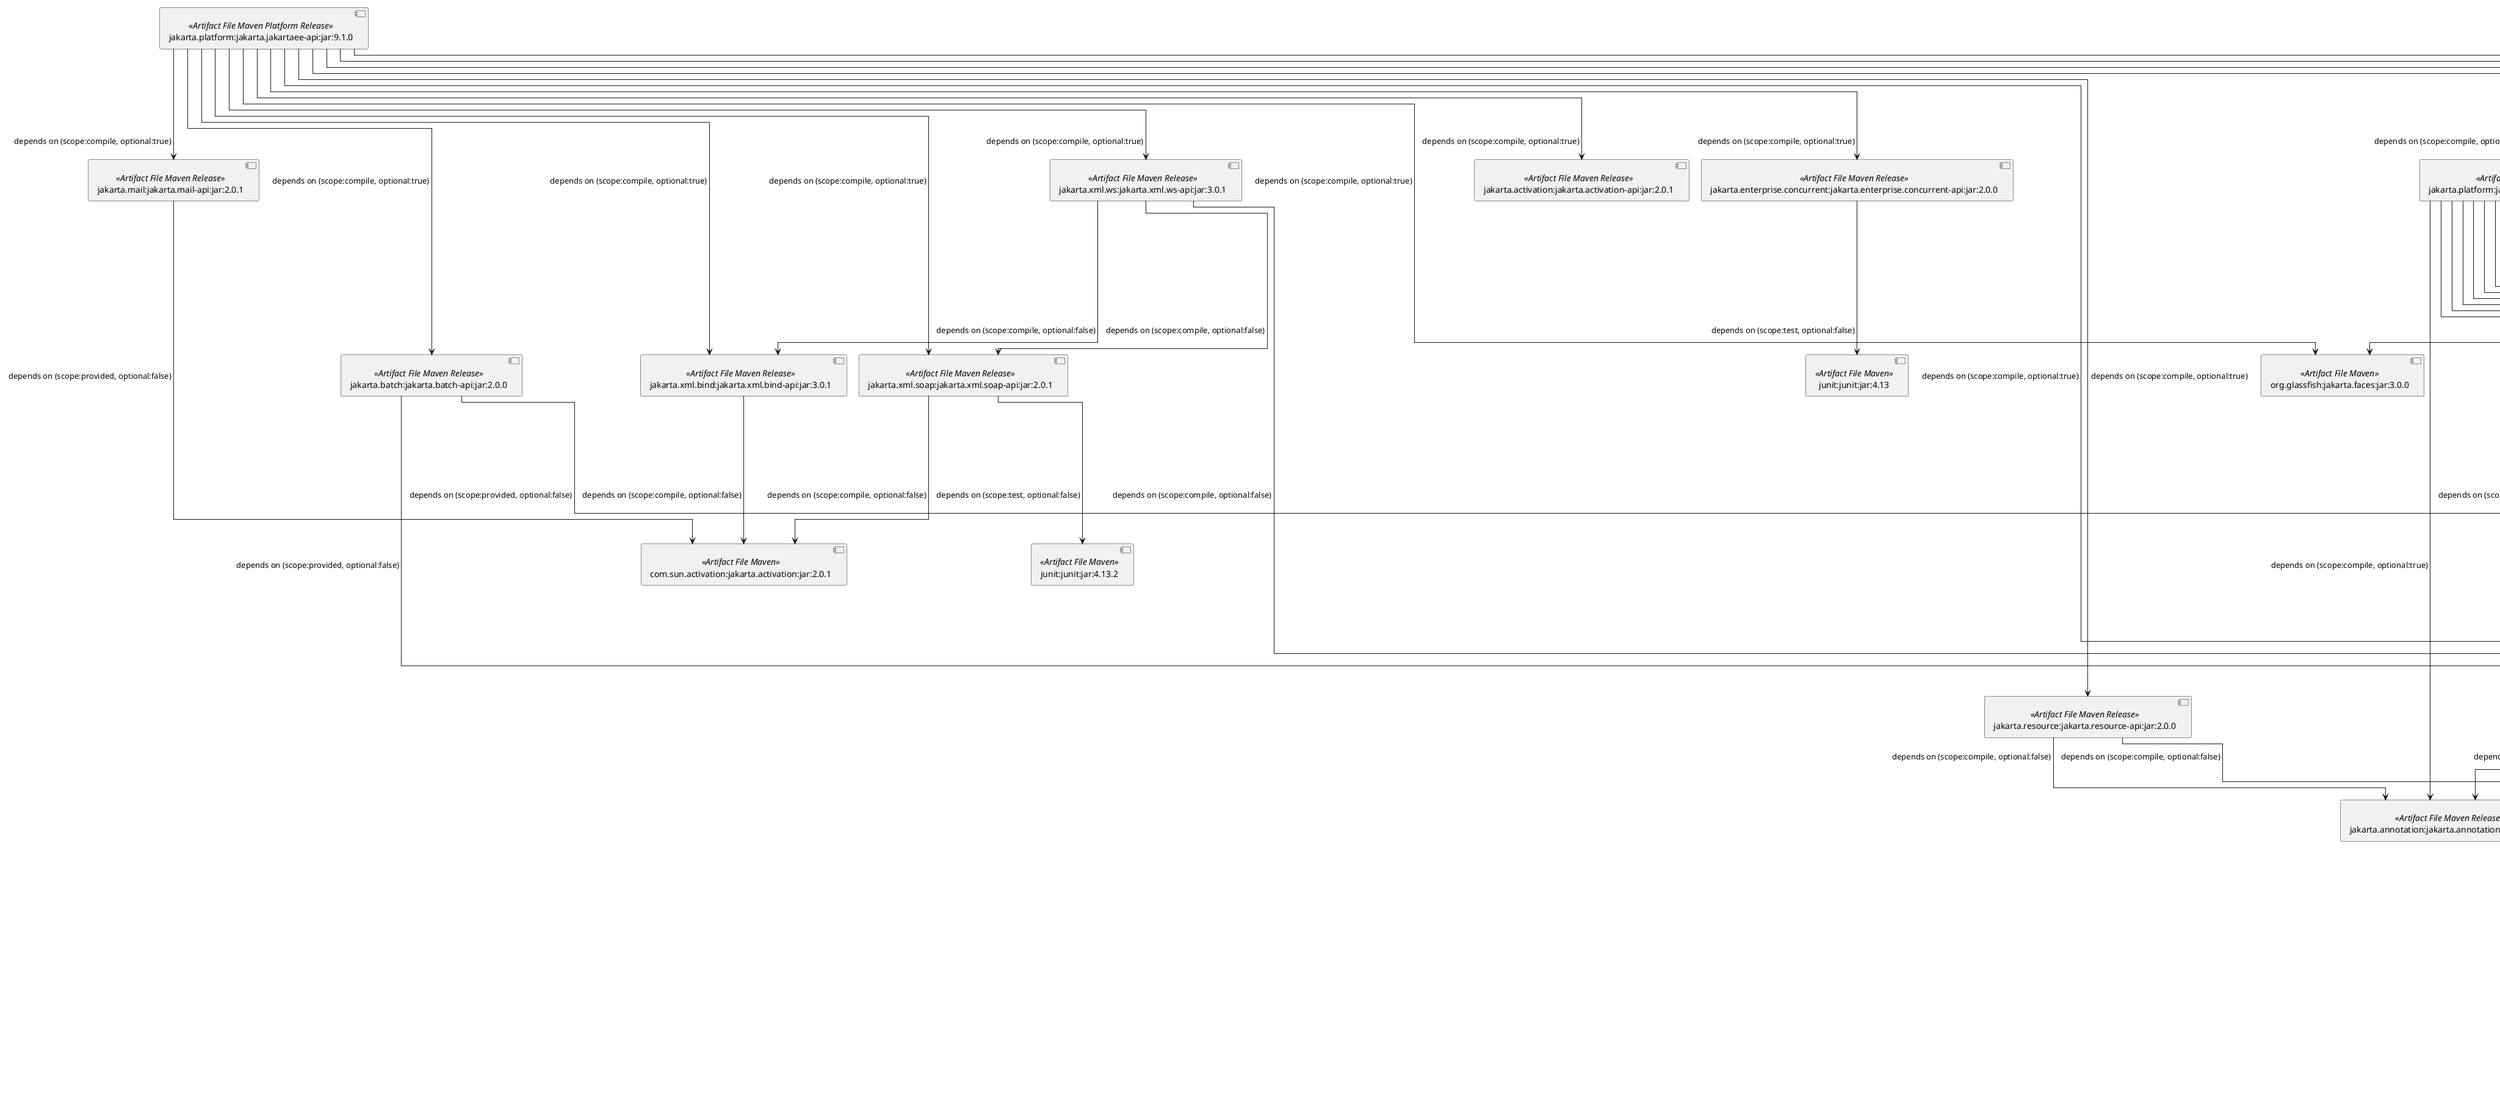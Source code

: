 @startuml
skinparam componentStyle uml2
!pragma layout elk
  [org.glassfish:jakarta.faces:jar:sources:3.0.0-RC5] <<Artifact File Maven>> as n235143
  [jakarta.json:jakarta.json-api:jar:2.0.1] <<Artifact File Maven Release>> as n256006
  [jakarta.activation:jakarta.activation-api:jar:2.0.1] <<Artifact File Maven Release>> as n188165
  [junit:junit:jar:4.13] <<Artifact File Maven>> as n79629
  [jakarta.authentication:jakarta.authentication-api:jar:2.0.0] <<Artifact File Maven Release>> as n79628
  [jakarta.mail:jakarta.mail-api:jar:2.0.1] <<Artifact File Maven Release>> as n187795
  [jakarta.faces:jakarta.faces-api:jar:3.0.0] <<Artifact File Maven Release>> as n76827
  [jakarta.json.bind:jakarta.json.bind-api:jar:2.0.0] <<Artifact File Maven Release>> as n76829
  [jakarta.json:jakarta.json-api:jar:2.0.0] <<Artifact File Maven Release>> as n76828
  [jakarta.xml.ws:jakarta.xml.ws-api:jar:3.0.1] <<Artifact File Maven Release>> as n206238
  [jakarta.validation:jakarta.validation-api:jar:3.0.0] <<Artifact File Maven Release>> as n76830
  [jakarta.resource:jakarta.resource-api:jar:2.0.0] <<Artifact File Maven Release>> as n87202
  [jakarta.ejb:jakarta.ejb-api:jar:4.0.0-RC2] <<Artifact File Maven Release>> as n5797
  [jakarta.transaction:jakarta.transaction-api:jar:2.0.0-RC2] <<Artifact File Maven Release>> as n5798
  [jakarta.el:jakarta.el-api:jar:4.0.0-RC1] <<Artifact File Maven Release>> as n553
  [jakarta.inject:jakarta.inject-api:jar:2.0.0-RC2] <<Artifact File Maven Release>> as n71724
  [jakarta.platform:jakarta.jakartaee-api:jar:9.1.0] <<Artifact File Maven Platform Release>> as n256812
  [com.sun.activation:jakarta.activation:jar:2.0.1] <<Artifact File Maven>> as n187827
  [jakarta.servlet.jsp:jakarta.servlet.jsp-api:jar:3.0.0] <<Artifact File Maven Release>> as n16689
  [jakarta.enterprise:jakarta.enterprise.cdi-api:jar:3.0.0-M1] <<Artifact File Maven Release>> as n27697
  [jakarta.authorization:jakarta.authorization-api:jar:2.0.0] <<Artifact File Maven Release>> as n20657
  [jakarta.persistence:jakarta.persistence-api:jar:3.0.0] <<Artifact File Maven Release>> as n16690
  [jakarta.ws.rs:jakarta.ws.rs-api:jar:3.0.0] <<Artifact File Maven>> as n16691
  [jakarta.jws:jakarta.jws-api:jar:3.0.0] <<Artifact File Maven Release>> as n16692
  [jakarta.enterprise:jakarta.enterprise.cdi-api:jar:3.0.0] <<Artifact File Maven Release>> as n7606
  [jakarta.interceptor:jakarta.interceptor-api:jar:2.0.0] <<Artifact File Maven Release>> as n7607
  [com.sun.mail:jakarta.mail:jar:2.0.1] <<Artifact File Maven>> as n187829
  [jakarta.annotation:jakarta.annotation-api:jar:2.0.0] <<Artifact File Maven Release>> as n7608
  [jakarta.servlet:jakarta.servlet-api:jar:5.0.0] <<Artifact File Maven Release>> as n7609
  [jakarta.inject:jakarta.inject-api:jar:2.0.0] <<Artifact File Maven Release>> as n7610
  [jakarta.xml.soap:jakarta.xml.soap-api:jar:2.0.1] <<Artifact File Maven Release>> as n206265
  [jakarta.el:jakarta.el-api:jar:4.0.0] <<Artifact File Maven Release>> as n7611
  [jakarta.xml.bind:jakarta.xml.bind-api:jar:3.0.1] <<Artifact File Maven Release>> as n206264
  [jakarta.jms:jakarta.jms-api:jar:3.0.0] <<Artifact File Maven Release>> as n84426
  [org.testng:testng:jar:6.8.8] <<Artifact File Maven>> as n16336
  [jakarta.transaction:jakarta.transaction-api:jar:2.0.0-RC3] <<Artifact File Maven Release>> as n176474
  [org.testng:testng:jar:6.11] <<Artifact File Maven>> as n100954
  [junit:junit:jar:4.13.2] <<Artifact File Maven>> as n187487
  [jakarta.platform:jakarta.jakartaee-web-api:jar:9.1.0] <<Artifact File Maven Release>> as n255965
  [jakarta.interceptor:jakarta.interceptor-api:jar:2.0.0-RC1] <<Artifact File Maven Release>> as n51935
  [jakarta.servlet.jsp.jstl:jakarta.servlet.jsp.jstl-api:jar:2.0.0] <<Artifact File Maven Release>> as n86756
  [jakarta.annotation:jakarta.annotation-api:jar:1.3.5] <<Artifact File Maven Release>> as n40422
  [jakarta.ejb:jakarta.ejb-api:jar:4.0.0] <<Artifact File Maven Release>> as n88169
  [jakarta.websocket:jakarta.websocket-api:jar:2.0.0] <<Artifact File Maven>> as n88168
  [jakarta.transaction:jakarta.transaction-api:jar:2.0.0] <<Artifact File Maven Release>> as n83560
  [org.glassfish:jakarta.faces:jar:3.0.0] <<Artifact File Maven>> as n88171
  [com.sun.activation:jakarta.activation:jar:2.0.0] <<Artifact File Maven>> as n78698
  [jakarta.transaction:jakarta.transaction-api:jar:2.0.0-RC1] <<Artifact File Maven Release>> as n4843
  [jakarta.security.enterprise:jakarta.security.enterprise-api:jar:2.0.0] <<Artifact File Maven>> as n88170
  [jakarta.enterprise.concurrent:jakarta.enterprise.concurrent-api:jar:2.0.0] <<Artifact File Maven Release>> as n77293
  [jakarta.xml.bind:jakarta.xml.bind-api:jar:3.0.0] <<Artifact File Maven Release>> as n77295
  [jakarta.batch:jakarta.batch-api:jar:2.0.0] <<Artifact File Maven Release>> as n77294
  [jakarta.xml.soap:jakarta.xml.soap-api:jar:2.0.0] <<Artifact File Maven Release>> as n77297
  [jakarta.xml.ws:jakarta.xml.ws-api:jar:3.0.0] <<Artifact File Maven Release>> as n77296
  [junit:junit:jar:4.12] <<Artifact File Maven>> as n4209

n77297 --> n4209 : depends on (scope:test, optional:false)
n77297 --> n78698 : depends on (scope:compile, optional:false)
n87202 --> n7608 : depends on (scope:compile, optional:false)
n206264 --> n187827 : depends on (scope:compile, optional:false)
n77296 --> n77295 : depends on (scope:compile, optional:false)
n7607 --> n7608 : depends on (scope:compile, optional:false)
n77296 --> n16692 : depends on (scope:compile, optional:false)
n77296 --> n77297 : depends on (scope:compile, optional:false)
n206238 --> n16692 : depends on (scope:compile, optional:false)
n88169 --> n83560 : depends on (scope:compile, optional:false)
n256812 --> n77293 : depends on (scope:compile, optional:true)
n77295 --> n78698 : depends on (scope:compile, optional:false)
n256812 --> n20657 : depends on (scope:compile, optional:true)
n256812 --> n88171 : depends on (scope:compile, optional:true)
n256812 --> n187795 : depends on (scope:compile, optional:true)
n256812 --> n206264 : depends on (scope:compile, optional:true)
n256812 --> n84426 : depends on (scope:compile, optional:true)
n256812 --> n187829 : depends on (scope:compile, optional:true)
n206238 --> n206264 : depends on (scope:compile, optional:false)
n206238 --> n206265 : depends on (scope:compile, optional:false)
n256812 --> n206265 : depends on (scope:compile, optional:true)
n256812 --> n206238 : depends on (scope:compile, optional:true)
n256812 --> n16692 : depends on (scope:compile, optional:true)
n256812 --> n77294 : depends on (scope:compile, optional:true)
n256812 --> n255965 : depends on (scope:compile, optional:true)
n256812 --> n188165 : depends on (scope:compile, optional:true)
n256812 --> n87202 : depends on (scope:compile, optional:true)
n7606 --> n7607 : depends on (scope:compile, optional:false)
n7606 --> n5797 : depends on (scope:provided, optional:false)
n7606 --> n16336 : depends on (scope:test, optional:false)
n7606 --> n7610 : depends on (scope:compile, optional:false)
n7606 --> n7611 : depends on (scope:compile, optional:false)
n7606 --> n5798 : depends on (scope:provided, optional:false)
n51935 --> n40422 : depends on (scope:compile, optional:false)
n77294 --> n7606 : depends on (scope:provided, optional:false)
n77294 --> n7610 : depends on (scope:provided, optional:false)
n76829 --> n76828 : depends on (scope:provided, optional:false)
n176474 --> n27697 : depends on (scope:provided, optional:false)
n176474 --> n51935 : depends on (scope:provided, optional:false)
n4843 --> n51935 : depends on (scope:provided, optional:false)
n16689 --> n7609 : depends on (scope:provided, optional:false)
n16689 --> n7611 : depends on (scope:provided, optional:false)
n4843 --> n27697 : depends on (scope:provided, optional:false)
n76829 --> n4209 : depends on (scope:test, optional:false)
n5798 --> n51935 : depends on (scope:provided, optional:false)
n76827 --> n7609 : depends on (scope:provided, optional:false)
n76827 --> n16690 : depends on (scope:provided, optional:true)
n76827 --> n235143 : depends on (scope:provided, optional:false)
n5798 --> n27697 : depends on (scope:provided, optional:false)
n76827 --> n76828 : depends on (scope:provided, optional:true)
n5797 --> n4843 : depends on (scope:compile, optional:false)
n76827 --> n16689 : depends on (scope:provided, optional:true)
n76827 --> n86756 : depends on (scope:provided, optional:true)
n76827 --> n7606 : depends on (scope:provided, optional:false)
n76827 --> n88168 : depends on (scope:provided, optional:false)
n76827 --> n176474 : depends on (scope:provided, optional:true)
n76827 --> n77295 : depends on (scope:provided, optional:true)
n76827 --> n76830 : depends on (scope:provided, optional:false)
n83560 --> n27697 : depends on (scope:provided, optional:false)
n83560 --> n51935 : depends on (scope:provided, optional:false)
n77293 --> n79629 : depends on (scope:test, optional:false)
n76830 --> n100954 : depends on (scope:test, optional:false)
n76827 --> n5797 : depends on (scope:provided, optional:true)
n76827 --> n77296 : depends on (scope:provided, optional:true)
n76827 --> n7611 : depends on (scope:provided, optional:false)
n76827 --> n7608 : depends on (scope:provided, optional:false)
n255965 --> n88171 : depends on (scope:compile, optional:true)
n255965 --> n256006 : depends on (scope:compile, optional:true)
n27697 --> n51935 : depends on (scope:compile, optional:false)
n255965 --> n7609 : depends on (scope:compile, optional:true)
n255965 --> n7610 : depends on (scope:compile, optional:true)
n255965 --> n16691 : depends on (scope:compile, optional:true)
n255965 --> n79628 : depends on (scope:compile, optional:true)
n255965 --> n76830 : depends on (scope:compile, optional:true)
n255965 --> n86756 : depends on (scope:compile, optional:true)
n27697 --> n16336 : depends on (scope:test, optional:false)
n27697 --> n71724 : depends on (scope:compile, optional:false)
n255965 --> n16690 : depends on (scope:compile, optional:true)
n255965 --> n16689 : depends on (scope:compile, optional:true)
n27697 --> n553 : depends on (scope:compile, optional:false)
n255965 --> n7606 : depends on (scope:compile, optional:true)
n255965 --> n88169 : depends on (scope:compile, optional:true)
n187795 --> n187827 : depends on (scope:provided, optional:false)
n255965 --> n7608 : depends on (scope:compile, optional:true)
n255965 --> n76829 : depends on (scope:compile, optional:true)
n255965 --> n88168 : depends on (scope:compile, optional:true)
n255965 --> n83560 : depends on (scope:compile, optional:true)
n255965 --> n76827 : depends on (scope:compile, optional:true)
n255965 --> n7611 : depends on (scope:compile, optional:true)
n20657 --> n7609 : depends on (scope:compile, optional:false)
n255965 --> n7607 : depends on (scope:compile, optional:true)
n255965 --> n88170 : depends on (scope:compile, optional:true)
n86756 --> n16689 : depends on (scope:provided, optional:false)
n86756 --> n7611 : depends on (scope:compile, optional:false)
n86756 --> n77295 : depends on (scope:compile, optional:false)
n206265 --> n187827 : depends on (scope:compile, optional:false)
n86756 --> n7609 : depends on (scope:compile, optional:false)
n206265 --> n187487 : depends on (scope:test, optional:false)
n87202 --> n4843 : depends on (scope:compile, optional:false)

@enduml
